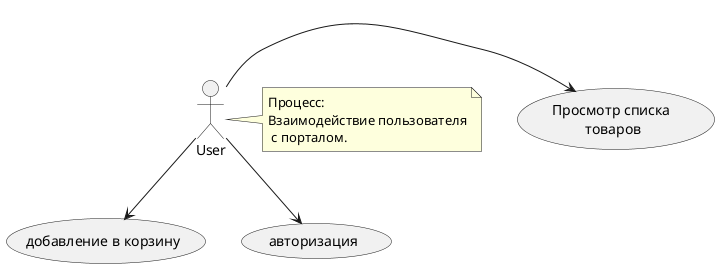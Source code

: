 @startuml
'https://plantuml.com/use-case-diagram

User-> (Просмотр списка \nтоваров)
User --> (добавление в корзину)
User --> (авторизация)

note right of User : Процесс:\nВзаимодействие пользователя\n с порталом.
@enduml